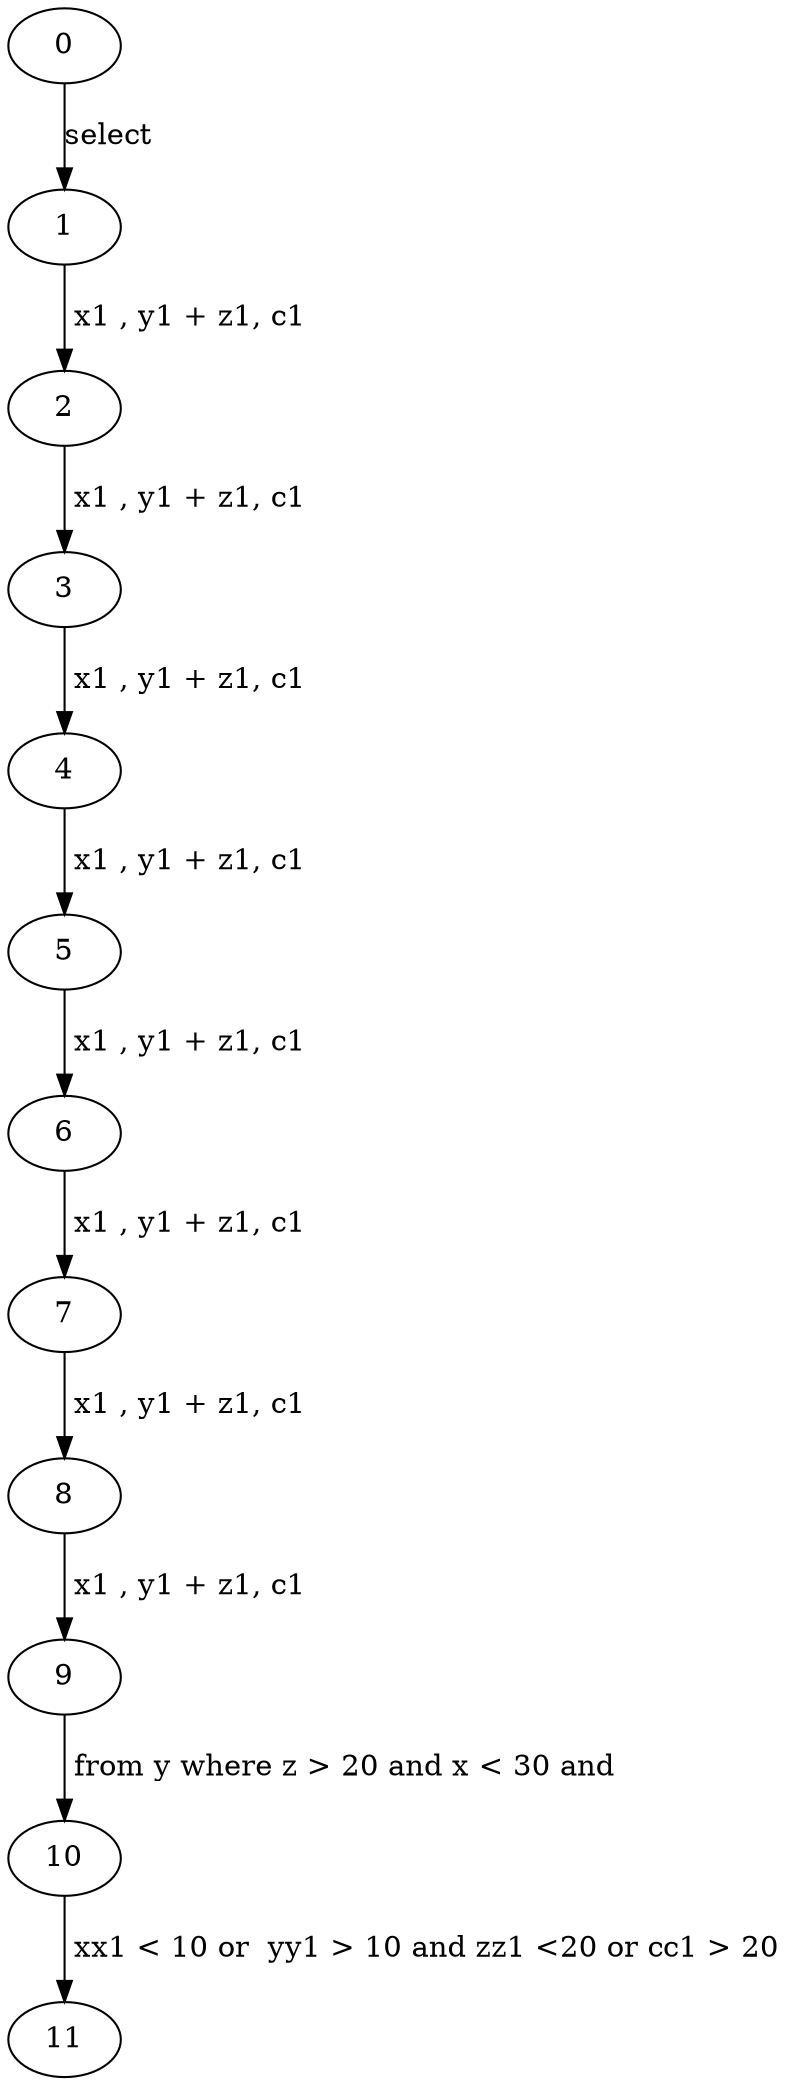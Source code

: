 digraph g{0;
1;
2;
3;
4;
5;
6;
7;
8;
9;
10;
11;
0 -> 1 [ label="select "];
1 -> 2 [ label=" x1 , y1 + z1, c1 "];
2 -> 3 [ label=" x1 , y1 + z1, c1 "];
3 -> 4 [ label=" x1 , y1 + z1, c1 "];
4 -> 5 [ label=" x1 , y1 + z1, c1 "];
5 -> 6 [ label=" x1 , y1 + z1, c1 "];
6 -> 7 [ label=" x1 , y1 + z1, c1 "];
7 -> 8 [ label=" x1 , y1 + z1, c1 "];
8 -> 9 [ label=" x1 , y1 + z1, c1 "];
9 -> 10 [ label=" from y where z > 20 and x < 30 and"];
10 -> 11 [ label=" xx1 < 10 or  yy1 > 10 and zz1 <20 or cc1 > 20 "];
}